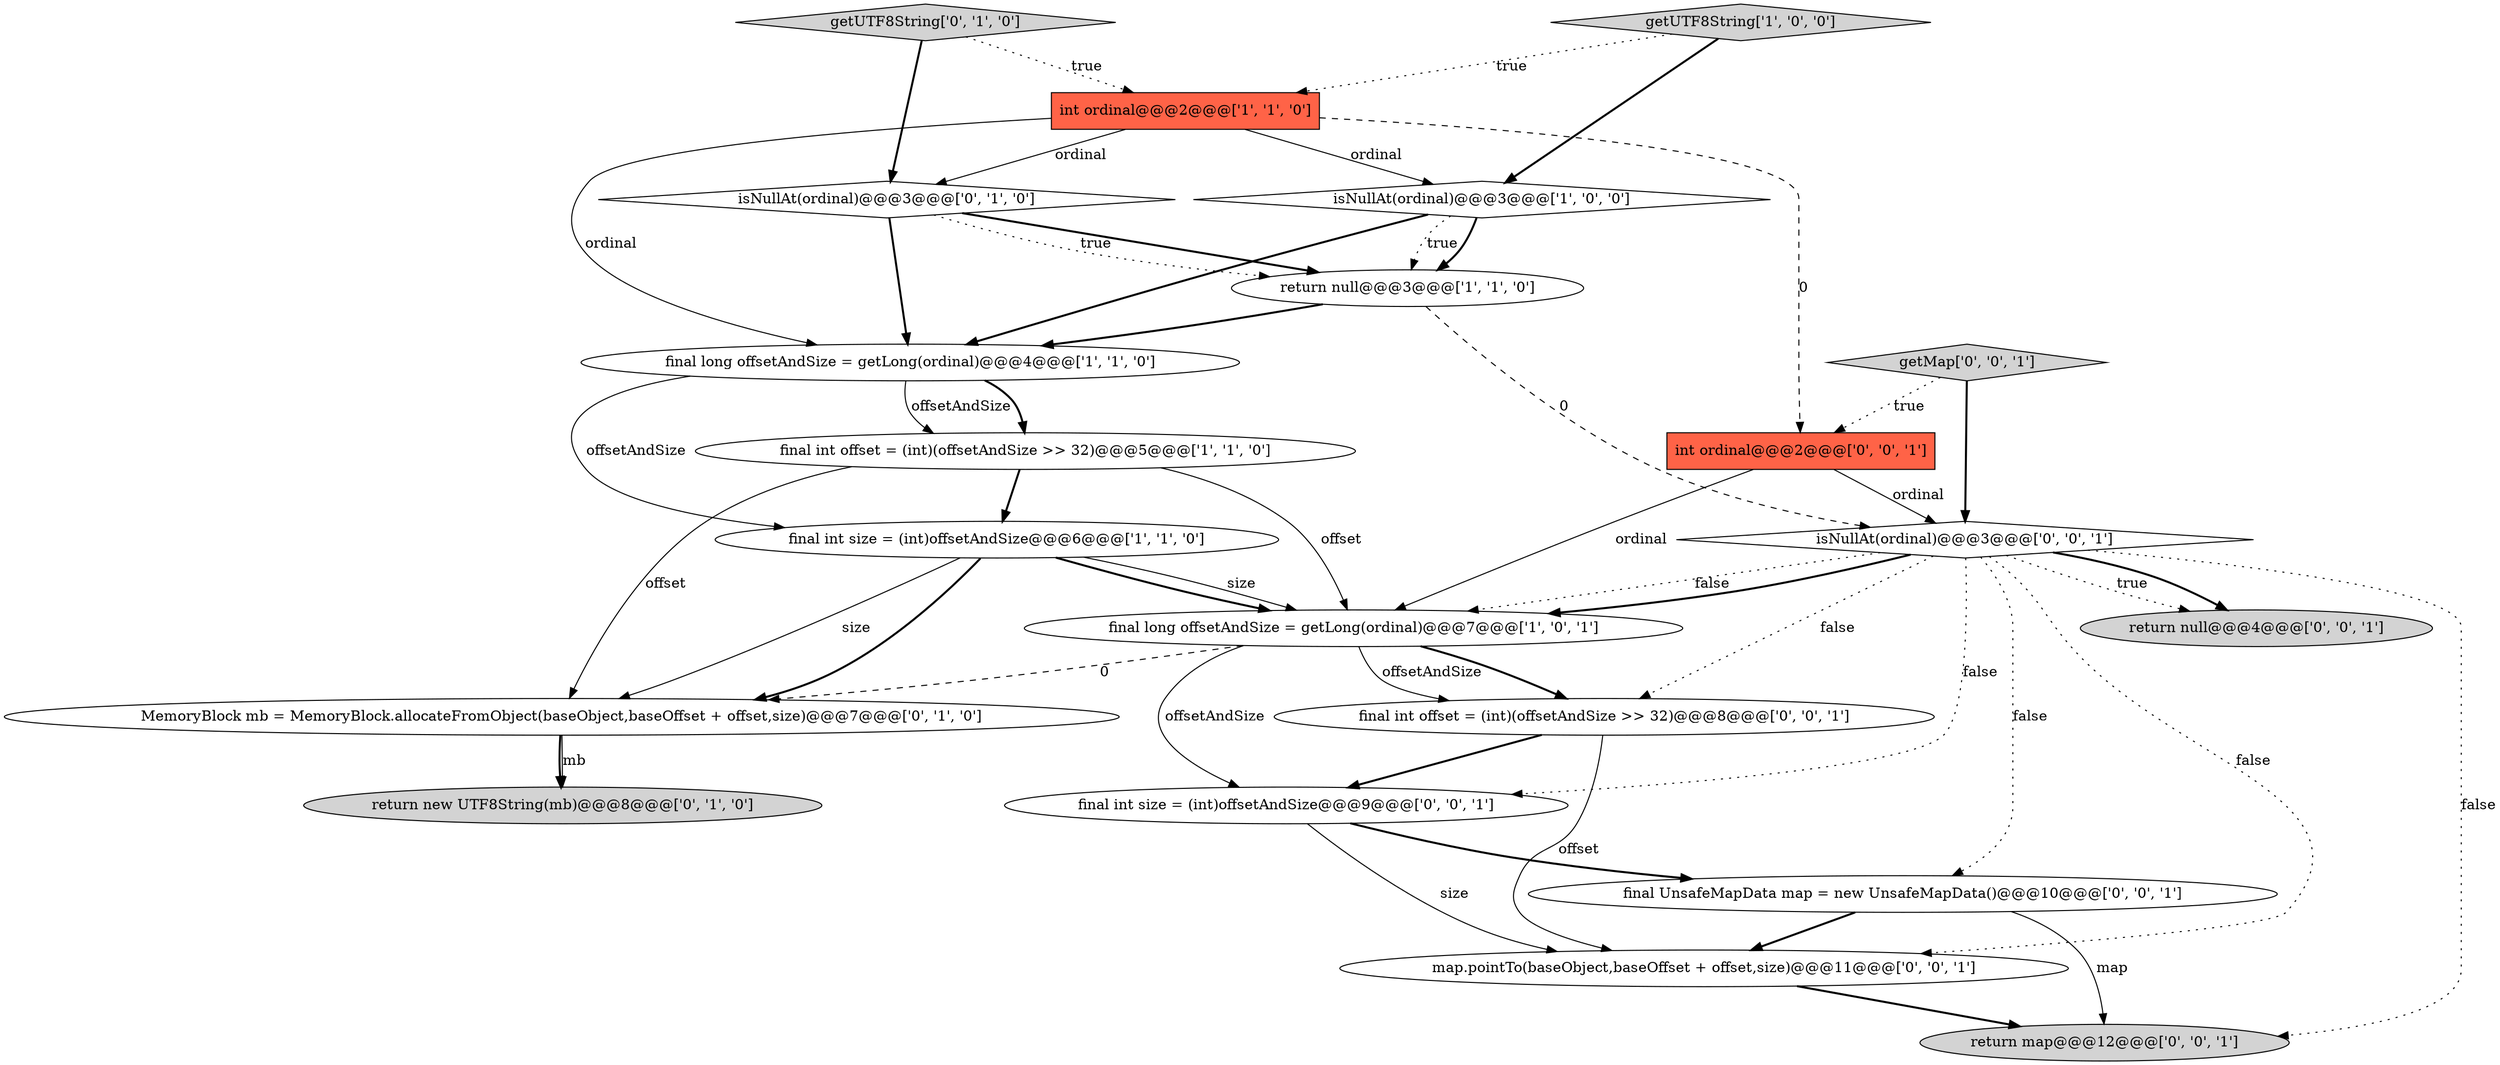 digraph {
9 [style = filled, label = "isNullAt(ordinal)@@@3@@@['0', '1', '0']", fillcolor = white, shape = diamond image = "AAA0AAABBB2BBB"];
14 [style = filled, label = "return map@@@12@@@['0', '0', '1']", fillcolor = lightgray, shape = ellipse image = "AAA0AAABBB3BBB"];
15 [style = filled, label = "final int offset = (int)(offsetAndSize >> 32)@@@8@@@['0', '0', '1']", fillcolor = white, shape = ellipse image = "AAA0AAABBB3BBB"];
12 [style = filled, label = "return null@@@4@@@['0', '0', '1']", fillcolor = lightgray, shape = ellipse image = "AAA0AAABBB3BBB"];
11 [style = filled, label = "getUTF8String['0', '1', '0']", fillcolor = lightgray, shape = diamond image = "AAA0AAABBB2BBB"];
4 [style = filled, label = "return null@@@3@@@['1', '1', '0']", fillcolor = white, shape = ellipse image = "AAA0AAABBB1BBB"];
5 [style = filled, label = "int ordinal@@@2@@@['1', '1', '0']", fillcolor = tomato, shape = box image = "AAA0AAABBB1BBB"];
16 [style = filled, label = "isNullAt(ordinal)@@@3@@@['0', '0', '1']", fillcolor = white, shape = diamond image = "AAA0AAABBB3BBB"];
20 [style = filled, label = "final UnsafeMapData map = new UnsafeMapData()@@@10@@@['0', '0', '1']", fillcolor = white, shape = ellipse image = "AAA0AAABBB3BBB"];
3 [style = filled, label = "isNullAt(ordinal)@@@3@@@['1', '0', '0']", fillcolor = white, shape = diamond image = "AAA0AAABBB1BBB"];
7 [style = filled, label = "final long offsetAndSize = getLong(ordinal)@@@7@@@['1', '0', '1']", fillcolor = white, shape = ellipse image = "AAA0AAABBB1BBB"];
13 [style = filled, label = "int ordinal@@@2@@@['0', '0', '1']", fillcolor = tomato, shape = box image = "AAA0AAABBB3BBB"];
19 [style = filled, label = "getMap['0', '0', '1']", fillcolor = lightgray, shape = diamond image = "AAA0AAABBB3BBB"];
10 [style = filled, label = "MemoryBlock mb = MemoryBlock.allocateFromObject(baseObject,baseOffset + offset,size)@@@7@@@['0', '1', '0']", fillcolor = white, shape = ellipse image = "AAA1AAABBB2BBB"];
17 [style = filled, label = "final int size = (int)offsetAndSize@@@9@@@['0', '0', '1']", fillcolor = white, shape = ellipse image = "AAA0AAABBB3BBB"];
2 [style = filled, label = "final int offset = (int)(offsetAndSize >> 32)@@@5@@@['1', '1', '0']", fillcolor = white, shape = ellipse image = "AAA0AAABBB1BBB"];
1 [style = filled, label = "getUTF8String['1', '0', '0']", fillcolor = lightgray, shape = diamond image = "AAA0AAABBB1BBB"];
18 [style = filled, label = "map.pointTo(baseObject,baseOffset + offset,size)@@@11@@@['0', '0', '1']", fillcolor = white, shape = ellipse image = "AAA0AAABBB3BBB"];
6 [style = filled, label = "final long offsetAndSize = getLong(ordinal)@@@4@@@['1', '1', '0']", fillcolor = white, shape = ellipse image = "AAA0AAABBB1BBB"];
8 [style = filled, label = "return new UTF8String(mb)@@@8@@@['0', '1', '0']", fillcolor = lightgray, shape = ellipse image = "AAA1AAABBB2BBB"];
0 [style = filled, label = "final int size = (int)offsetAndSize@@@6@@@['1', '1', '0']", fillcolor = white, shape = ellipse image = "AAA0AAABBB1BBB"];
15->18 [style = solid, label="offset"];
4->6 [style = bold, label=""];
13->7 [style = solid, label="ordinal"];
16->18 [style = dotted, label="false"];
6->2 [style = solid, label="offsetAndSize"];
5->13 [style = dashed, label="0"];
19->13 [style = dotted, label="true"];
7->17 [style = solid, label="offsetAndSize"];
9->4 [style = bold, label=""];
16->14 [style = dotted, label="false"];
0->7 [style = bold, label=""];
5->3 [style = solid, label="ordinal"];
20->18 [style = bold, label=""];
5->9 [style = solid, label="ordinal"];
16->17 [style = dotted, label="false"];
7->15 [style = solid, label="offsetAndSize"];
16->20 [style = dotted, label="false"];
15->17 [style = bold, label=""];
10->8 [style = bold, label=""];
4->16 [style = dashed, label="0"];
13->16 [style = solid, label="ordinal"];
11->9 [style = bold, label=""];
6->0 [style = solid, label="offsetAndSize"];
20->14 [style = solid, label="map"];
5->6 [style = solid, label="ordinal"];
16->15 [style = dotted, label="false"];
17->20 [style = bold, label=""];
2->10 [style = solid, label="offset"];
6->2 [style = bold, label=""];
3->6 [style = bold, label=""];
9->6 [style = bold, label=""];
0->10 [style = bold, label=""];
16->12 [style = bold, label=""];
19->16 [style = bold, label=""];
16->12 [style = dotted, label="true"];
1->3 [style = bold, label=""];
3->4 [style = dotted, label="true"];
1->5 [style = dotted, label="true"];
9->4 [style = dotted, label="true"];
16->7 [style = dotted, label="false"];
0->7 [style = solid, label="size"];
16->7 [style = bold, label=""];
2->0 [style = bold, label=""];
7->15 [style = bold, label=""];
0->10 [style = solid, label="size"];
18->14 [style = bold, label=""];
10->8 [style = solid, label="mb"];
2->7 [style = solid, label="offset"];
3->4 [style = bold, label=""];
7->10 [style = dashed, label="0"];
11->5 [style = dotted, label="true"];
17->18 [style = solid, label="size"];
}
